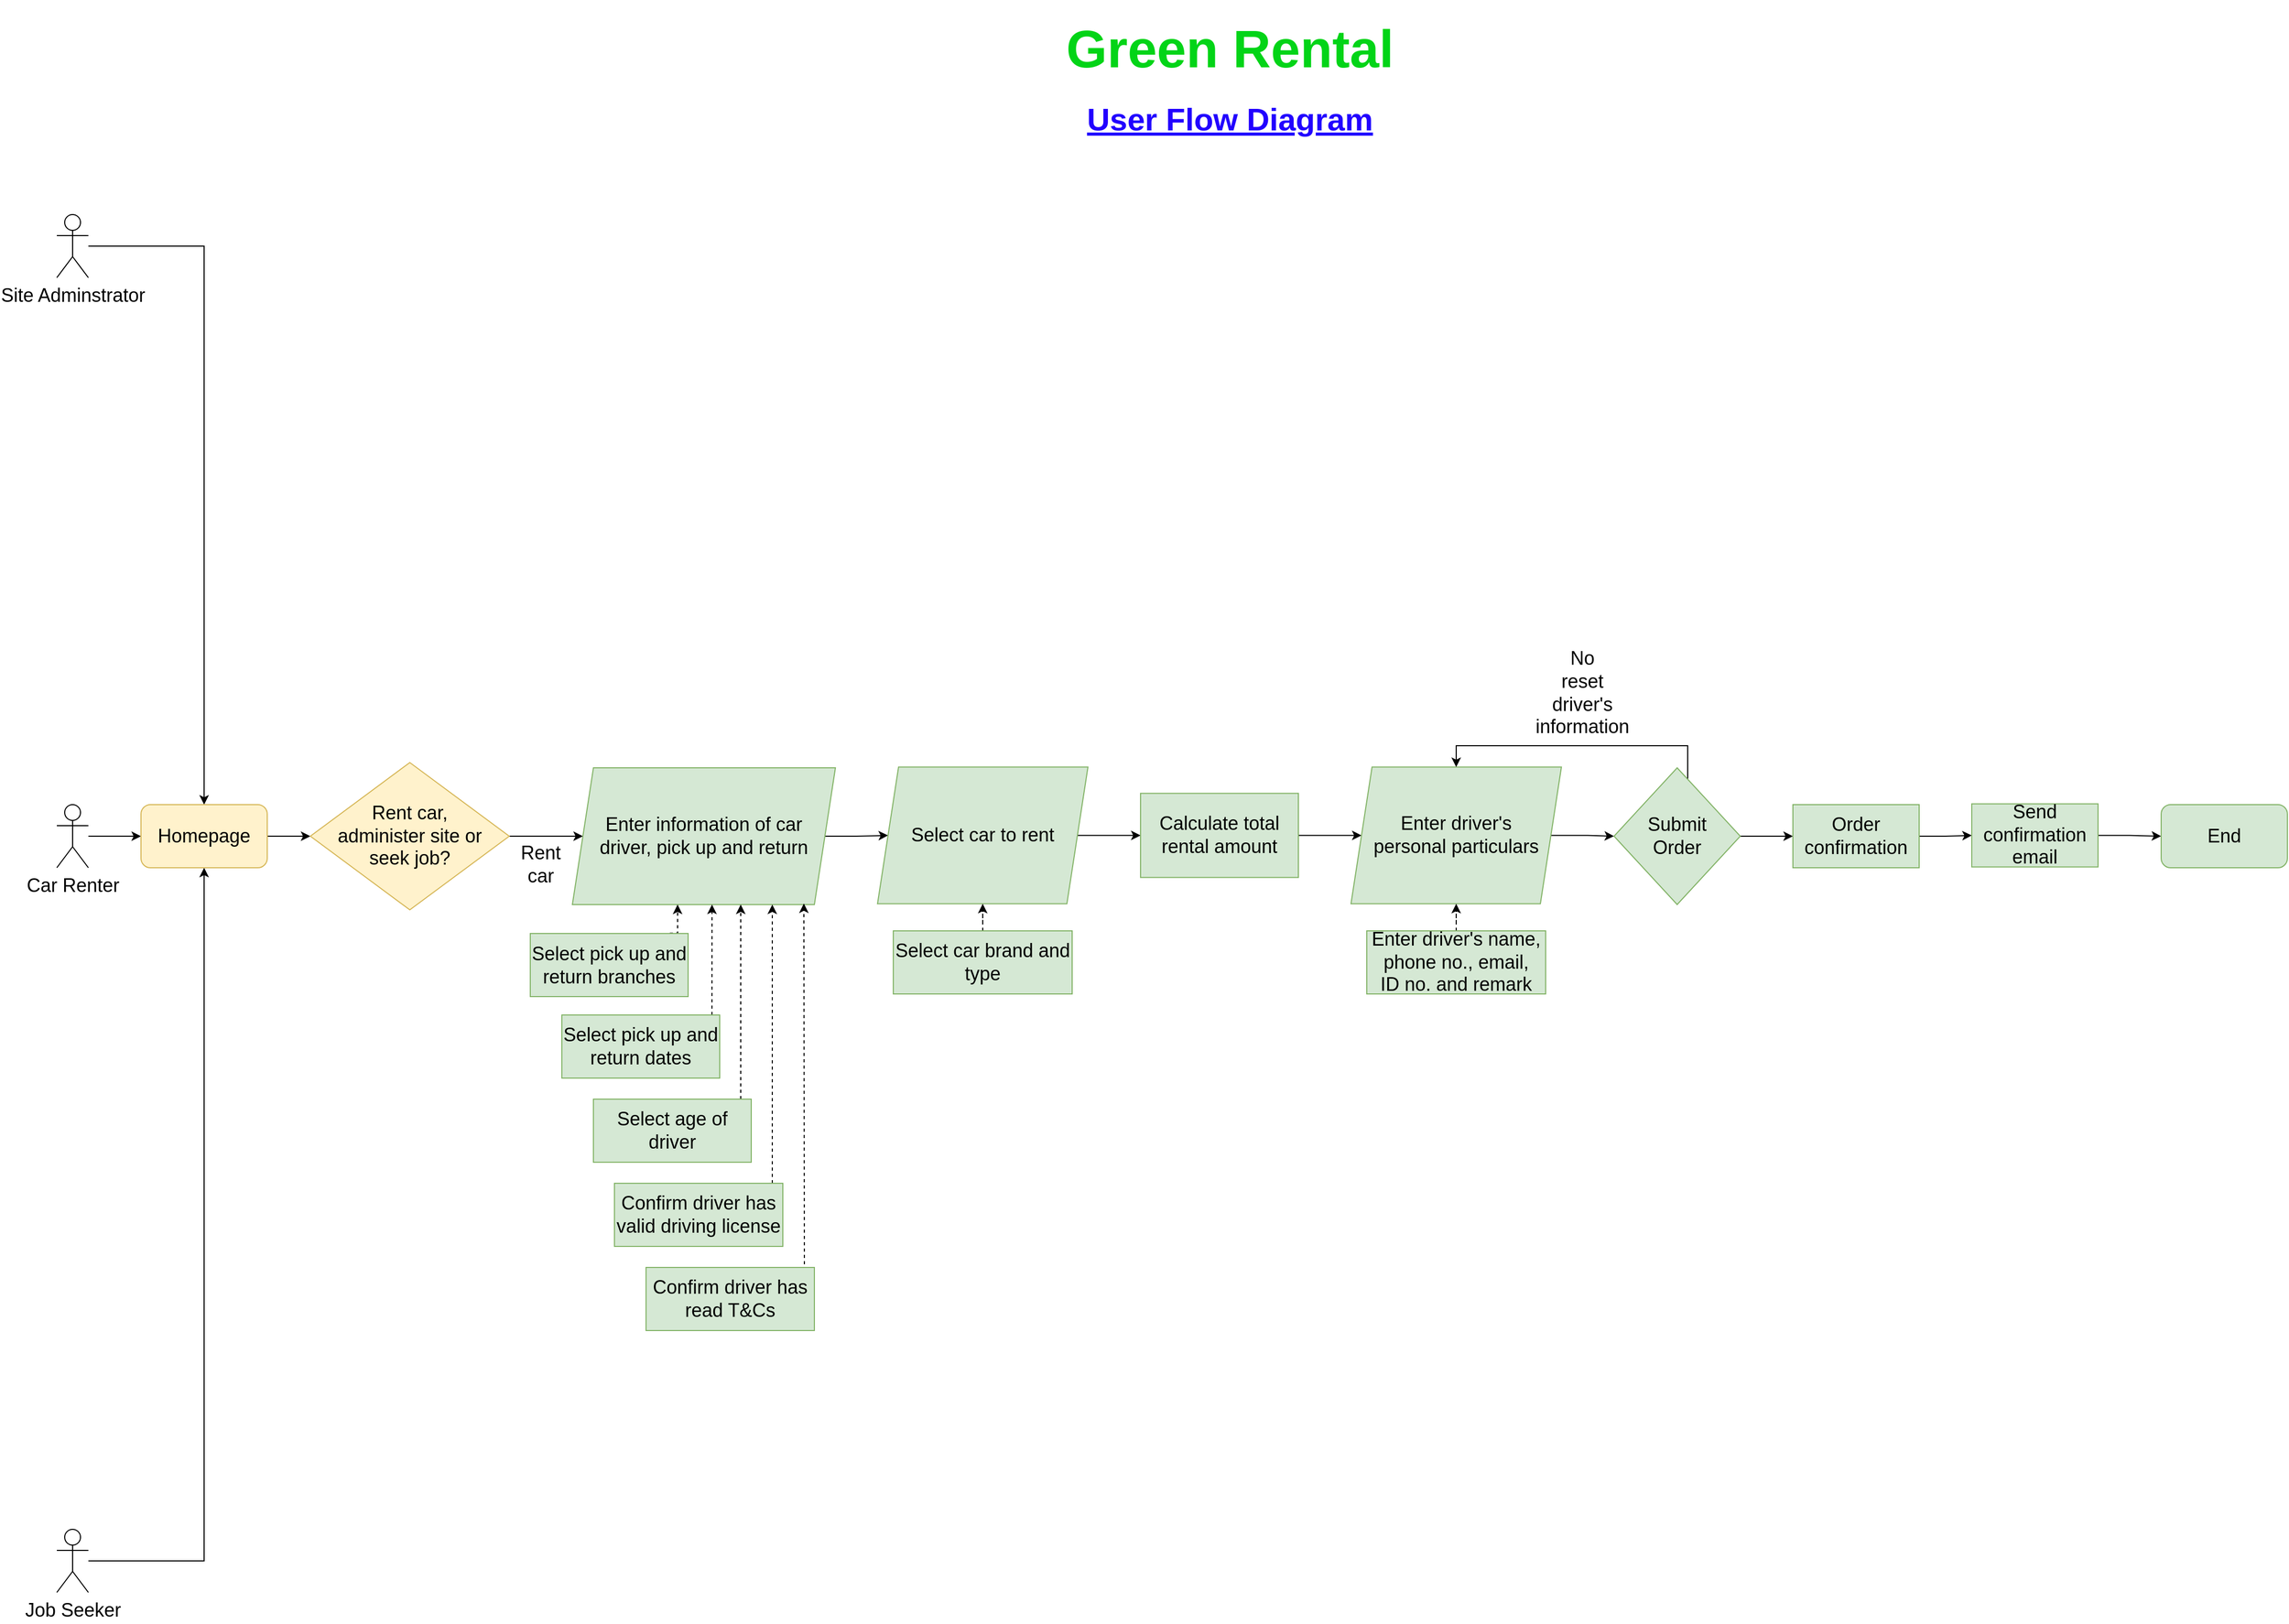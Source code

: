 <mxfile version="20.2.2" type="device"><diagram id="WsaAqYL5QrZh1MTs-457" name="Page-1"><mxGraphModel dx="7966" dy="3440" grid="1" gridSize="10" guides="1" tooltips="1" connect="1" arrows="1" fold="1" page="1" pageScale="1" pageWidth="2500" pageHeight="827" math="0" shadow="0"><root><mxCell id="0"/><mxCell id="1" parent="0"/><mxCell id="ePE7i9SFc8uEp5SALIoM-14" style="edgeStyle=orthogonalEdgeStyle;rounded=0;orthogonalLoop=1;jettySize=auto;html=1;entryX=0;entryY=0.5;entryDx=0;entryDy=0;fontSize=18;" parent="1" source="ePE7i9SFc8uEp5SALIoM-6" target="ePE7i9SFc8uEp5SALIoM-12" edge="1"><mxGeometry relative="1" as="geometry"/></mxCell><mxCell id="ePE7i9SFc8uEp5SALIoM-6" value="&lt;font style=&quot;font-size: 18px;&quot;&gt;Car Renter&lt;/font&gt;" style="shape=umlActor;verticalLabelPosition=bottom;verticalAlign=top;html=1;outlineConnect=0;" parent="1" vertex="1"><mxGeometry x="-3930" y="-93" width="30" height="60" as="geometry"/></mxCell><mxCell id="ePE7i9SFc8uEp5SALIoM-15" style="edgeStyle=orthogonalEdgeStyle;rounded=0;orthogonalLoop=1;jettySize=auto;html=1;entryX=0.5;entryY=1;entryDx=0;entryDy=0;fontSize=18;" parent="1" source="ePE7i9SFc8uEp5SALIoM-7" target="ePE7i9SFc8uEp5SALIoM-12" edge="1"><mxGeometry relative="1" as="geometry"/></mxCell><mxCell id="ePE7i9SFc8uEp5SALIoM-7" value="&lt;font style=&quot;font-size: 18px;&quot;&gt;Job Seeker&lt;/font&gt;" style="shape=umlActor;verticalLabelPosition=bottom;verticalAlign=top;html=1;outlineConnect=0;" parent="1" vertex="1"><mxGeometry x="-3930" y="596" width="30" height="60" as="geometry"/></mxCell><mxCell id="ePE7i9SFc8uEp5SALIoM-13" style="edgeStyle=orthogonalEdgeStyle;rounded=0;orthogonalLoop=1;jettySize=auto;html=1;entryX=0.5;entryY=0;entryDx=0;entryDy=0;fontSize=18;" parent="1" source="ePE7i9SFc8uEp5SALIoM-10" target="ePE7i9SFc8uEp5SALIoM-12" edge="1"><mxGeometry relative="1" as="geometry"/></mxCell><mxCell id="ePE7i9SFc8uEp5SALIoM-10" value="&lt;font style=&quot;font-size: 18px;&quot;&gt;Site Adminstrator&lt;/font&gt;" style="shape=umlActor;verticalLabelPosition=bottom;verticalAlign=top;html=1;outlineConnect=0;" parent="1" vertex="1"><mxGeometry x="-3930" y="-654" width="30" height="60" as="geometry"/></mxCell><mxCell id="ePE7i9SFc8uEp5SALIoM-17" style="edgeStyle=orthogonalEdgeStyle;rounded=0;orthogonalLoop=1;jettySize=auto;html=1;entryX=0;entryY=0.5;entryDx=0;entryDy=0;fontSize=18;" parent="1" source="ePE7i9SFc8uEp5SALIoM-12" target="ePE7i9SFc8uEp5SALIoM-16" edge="1"><mxGeometry relative="1" as="geometry"/></mxCell><mxCell id="ePE7i9SFc8uEp5SALIoM-12" value="Homepage" style="rounded=1;whiteSpace=wrap;html=1;fontSize=18;fillColor=#fff2cc;strokeColor=#d6b656;" parent="1" vertex="1"><mxGeometry x="-3850" y="-93" width="120" height="60" as="geometry"/></mxCell><mxCell id="ePE7i9SFc8uEp5SALIoM-19" value="" style="edgeStyle=orthogonalEdgeStyle;rounded=0;orthogonalLoop=1;jettySize=auto;html=1;fontSize=18;" parent="1" source="ePE7i9SFc8uEp5SALIoM-16" target="ePE7i9SFc8uEp5SALIoM-18" edge="1"><mxGeometry relative="1" as="geometry"/></mxCell><mxCell id="ePE7i9SFc8uEp5SALIoM-16" value="&lt;div&gt;Rent car,&lt;/div&gt;&lt;div&gt;administer site or&lt;/div&gt;&lt;div&gt;seek job?&lt;br&gt;&lt;/div&gt;" style="rhombus;whiteSpace=wrap;html=1;fontSize=18;fillColor=#fff2cc;strokeColor=#d6b656;" parent="1" vertex="1"><mxGeometry x="-3689" y="-133" width="189" height="140" as="geometry"/></mxCell><mxCell id="ePE7i9SFc8uEp5SALIoM-36" style="edgeStyle=orthogonalEdgeStyle;rounded=0;orthogonalLoop=1;jettySize=auto;html=1;fontSize=18;" parent="1" source="ePE7i9SFc8uEp5SALIoM-18" target="ePE7i9SFc8uEp5SALIoM-35" edge="1"><mxGeometry relative="1" as="geometry"/></mxCell><mxCell id="ePE7i9SFc8uEp5SALIoM-18" value="&lt;div&gt;Enter information of car&lt;/div&gt;&lt;div&gt;driver, pick up and return&lt;br&gt;&lt;/div&gt;" style="shape=parallelogram;perimeter=parallelogramPerimeter;whiteSpace=wrap;html=1;fixedSize=1;fontSize=18;fillColor=#d5e8d4;strokeColor=#82b366;" parent="1" vertex="1"><mxGeometry x="-3440" y="-128" width="250" height="130" as="geometry"/></mxCell><mxCell id="ePE7i9SFc8uEp5SALIoM-20" value="Rent car" style="text;html=1;strokeColor=none;fillColor=none;align=center;verticalAlign=middle;whiteSpace=wrap;rounded=0;fontSize=18;" parent="1" vertex="1"><mxGeometry x="-3500" y="-51" width="60" height="30" as="geometry"/></mxCell><mxCell id="ePE7i9SFc8uEp5SALIoM-30" style="edgeStyle=orthogonalEdgeStyle;rounded=0;orthogonalLoop=1;jettySize=auto;html=1;dashed=1;fontSize=18;exitX=0.884;exitY=0.012;exitDx=0;exitDy=0;exitPerimeter=0;" parent="1" edge="1"><mxGeometry relative="1" as="geometry"><mxPoint x="-3340" y="2" as="targetPoint"/><mxPoint x="-3347.4" y="29.22" as="sourcePoint"/><Array as="points"><mxPoint x="-3340" y="29"/><mxPoint x="-3340" y="2"/></Array></mxGeometry></mxCell><mxCell id="ePE7i9SFc8uEp5SALIoM-21" value="Select pick up and return branches" style="rounded=0;whiteSpace=wrap;html=1;fontSize=18;fillColor=#d5e8d4;strokeColor=#82b366;" parent="1" vertex="1"><mxGeometry x="-3480" y="29.5" width="150" height="60" as="geometry"/></mxCell><mxCell id="ePE7i9SFc8uEp5SALIoM-31" style="edgeStyle=orthogonalEdgeStyle;rounded=0;orthogonalLoop=1;jettySize=auto;html=1;dashed=1;fontSize=18;exitX=0.951;exitY=0.001;exitDx=0;exitDy=0;exitPerimeter=0;" parent="1" source="ePE7i9SFc8uEp5SALIoM-22" target="ePE7i9SFc8uEp5SALIoM-18" edge="1"><mxGeometry relative="1" as="geometry"><Array as="points"><mxPoint x="-3307" y="27"/><mxPoint x="-3307" y="27"/></Array></mxGeometry></mxCell><mxCell id="ePE7i9SFc8uEp5SALIoM-22" value="Select pick up and return dates" style="rounded=0;whiteSpace=wrap;html=1;fontSize=18;fillColor=#d5e8d4;strokeColor=#82b366;" parent="1" vertex="1"><mxGeometry x="-3450" y="107" width="150" height="60" as="geometry"/></mxCell><mxCell id="ePE7i9SFc8uEp5SALIoM-32" style="edgeStyle=orthogonalEdgeStyle;rounded=0;orthogonalLoop=1;jettySize=auto;html=1;dashed=1;fontSize=18;" parent="1" source="ePE7i9SFc8uEp5SALIoM-23" target="ePE7i9SFc8uEp5SALIoM-18" edge="1"><mxGeometry relative="1" as="geometry"><mxPoint x="-3270" y="7" as="targetPoint"/><Array as="points"><mxPoint x="-3280" y="37"/><mxPoint x="-3280" y="37"/></Array></mxGeometry></mxCell><mxCell id="ePE7i9SFc8uEp5SALIoM-23" value="Select age of driver" style="rounded=0;whiteSpace=wrap;html=1;fontSize=18;fillColor=#d5e8d4;strokeColor=#82b366;" parent="1" vertex="1"><mxGeometry x="-3420" y="187" width="150" height="60" as="geometry"/></mxCell><mxCell id="ePE7i9SFc8uEp5SALIoM-33" style="edgeStyle=orthogonalEdgeStyle;rounded=0;orthogonalLoop=1;jettySize=auto;html=1;dashed=1;fontSize=18;" parent="1" source="ePE7i9SFc8uEp5SALIoM-24" target="ePE7i9SFc8uEp5SALIoM-18" edge="1"><mxGeometry relative="1" as="geometry"><mxPoint x="-3240" y="-3" as="targetPoint"/><Array as="points"><mxPoint x="-3250" y="27"/><mxPoint x="-3250" y="27"/></Array></mxGeometry></mxCell><mxCell id="ePE7i9SFc8uEp5SALIoM-24" value="Confirm driver has valid driving license" style="rounded=0;whiteSpace=wrap;html=1;fontSize=18;fillColor=#d5e8d4;strokeColor=#82b366;" parent="1" vertex="1"><mxGeometry x="-3400" y="267" width="160" height="60" as="geometry"/></mxCell><mxCell id="ePE7i9SFc8uEp5SALIoM-34" style="edgeStyle=orthogonalEdgeStyle;rounded=0;orthogonalLoop=1;jettySize=auto;html=1;dashed=1;fontSize=18;entryX=0.88;entryY=0.967;entryDx=0;entryDy=0;entryPerimeter=0;" parent="1" edge="1"><mxGeometry relative="1" as="geometry"><mxPoint x="-3220" y="0.96" as="targetPoint"/><mxPoint x="-3290" y="351" as="sourcePoint"/><Array as="points"/></mxGeometry></mxCell><mxCell id="ePE7i9SFc8uEp5SALIoM-25" value="Confirm driver has read T&amp;amp;Cs" style="rounded=0;whiteSpace=wrap;html=1;fontSize=18;fillColor=#d5e8d4;strokeColor=#82b366;" parent="1" vertex="1"><mxGeometry x="-3370" y="347" width="160" height="60" as="geometry"/></mxCell><mxCell id="ePE7i9SFc8uEp5SALIoM-40" style="edgeStyle=orthogonalEdgeStyle;rounded=0;orthogonalLoop=1;jettySize=auto;html=1;entryX=0;entryY=0.5;entryDx=0;entryDy=0;fontSize=18;" parent="1" source="ePE7i9SFc8uEp5SALIoM-35" target="ePE7i9SFc8uEp5SALIoM-39" edge="1"><mxGeometry relative="1" as="geometry"/></mxCell><mxCell id="ePE7i9SFc8uEp5SALIoM-35" value="Select car to rent" style="shape=parallelogram;perimeter=parallelogramPerimeter;whiteSpace=wrap;html=1;fixedSize=1;fontSize=18;fillColor=#d5e8d4;strokeColor=#82b366;" parent="1" vertex="1"><mxGeometry x="-3150" y="-128.75" width="200" height="130" as="geometry"/></mxCell><mxCell id="ePE7i9SFc8uEp5SALIoM-38" value="" style="edgeStyle=orthogonalEdgeStyle;rounded=0;orthogonalLoop=1;jettySize=auto;html=1;fontSize=18;dashed=1;" parent="1" source="ePE7i9SFc8uEp5SALIoM-37" target="ePE7i9SFc8uEp5SALIoM-35" edge="1"><mxGeometry relative="1" as="geometry"/></mxCell><mxCell id="ePE7i9SFc8uEp5SALIoM-37" value="Select car brand and type" style="rounded=0;whiteSpace=wrap;html=1;fontSize=18;fillColor=#d5e8d4;strokeColor=#82b366;" parent="1" vertex="1"><mxGeometry x="-3135" y="27" width="170" height="60" as="geometry"/></mxCell><mxCell id="ePE7i9SFc8uEp5SALIoM-43" style="edgeStyle=orthogonalEdgeStyle;rounded=0;orthogonalLoop=1;jettySize=auto;html=1;entryX=0;entryY=0.5;entryDx=0;entryDy=0;fontSize=18;" parent="1" source="ePE7i9SFc8uEp5SALIoM-39" target="ePE7i9SFc8uEp5SALIoM-42" edge="1"><mxGeometry relative="1" as="geometry"/></mxCell><mxCell id="ePE7i9SFc8uEp5SALIoM-39" value="Calculate total rental amount" style="rounded=0;whiteSpace=wrap;html=1;fontSize=18;fillColor=#d5e8d4;strokeColor=#82b366;" parent="1" vertex="1"><mxGeometry x="-2900" y="-103.75" width="150" height="80" as="geometry"/></mxCell><mxCell id="ePE7i9SFc8uEp5SALIoM-49" style="edgeStyle=orthogonalEdgeStyle;rounded=0;orthogonalLoop=1;jettySize=auto;html=1;entryX=0;entryY=0.5;entryDx=0;entryDy=0;fontSize=18;" parent="1" source="ePE7i9SFc8uEp5SALIoM-42" target="ePE7i9SFc8uEp5SALIoM-48" edge="1"><mxGeometry relative="1" as="geometry"/></mxCell><mxCell id="ePE7i9SFc8uEp5SALIoM-42" value="&lt;div&gt;Enter driver's&lt;/div&gt;&lt;div&gt;personal particulars&lt;br&gt;&lt;/div&gt;" style="shape=parallelogram;perimeter=parallelogramPerimeter;whiteSpace=wrap;html=1;fixedSize=1;fontSize=18;fillColor=#d5e8d4;strokeColor=#82b366;" parent="1" vertex="1"><mxGeometry x="-2700" y="-128.75" width="200" height="130" as="geometry"/></mxCell><mxCell id="ePE7i9SFc8uEp5SALIoM-47" style="edgeStyle=orthogonalEdgeStyle;rounded=0;orthogonalLoop=1;jettySize=auto;html=1;entryX=0.5;entryY=1;entryDx=0;entryDy=0;dashed=1;fontSize=18;" parent="1" source="ePE7i9SFc8uEp5SALIoM-44" target="ePE7i9SFc8uEp5SALIoM-42" edge="1"><mxGeometry relative="1" as="geometry"/></mxCell><mxCell id="ePE7i9SFc8uEp5SALIoM-44" value="&lt;div&gt;Enter driver's name, phone no., email,&lt;/div&gt;&lt;div&gt;ID no. and remark&lt;/div&gt;" style="rounded=0;whiteSpace=wrap;html=1;fontSize=18;fillColor=#d5e8d4;strokeColor=#82b366;" parent="1" vertex="1"><mxGeometry x="-2685" y="27" width="170" height="60" as="geometry"/></mxCell><mxCell id="ePE7i9SFc8uEp5SALIoM-50" style="edgeStyle=orthogonalEdgeStyle;rounded=0;orthogonalLoop=1;jettySize=auto;html=1;entryX=0.5;entryY=0;entryDx=0;entryDy=0;fontSize=18;" parent="1" source="ePE7i9SFc8uEp5SALIoM-48" target="ePE7i9SFc8uEp5SALIoM-42" edge="1"><mxGeometry relative="1" as="geometry"><Array as="points"><mxPoint x="-2380" y="-149"/><mxPoint x="-2600" y="-149"/></Array></mxGeometry></mxCell><mxCell id="ePE7i9SFc8uEp5SALIoM-53" style="edgeStyle=orthogonalEdgeStyle;rounded=0;orthogonalLoop=1;jettySize=auto;html=1;entryX=0;entryY=0.5;entryDx=0;entryDy=0;fontSize=18;" parent="1" source="ePE7i9SFc8uEp5SALIoM-48" target="ePE7i9SFc8uEp5SALIoM-52" edge="1"><mxGeometry relative="1" as="geometry"/></mxCell><mxCell id="ePE7i9SFc8uEp5SALIoM-48" value="&lt;div&gt;Submit&lt;/div&gt;&lt;div&gt;Order&lt;br&gt;&lt;/div&gt;" style="rhombus;whiteSpace=wrap;html=1;fontSize=18;fillColor=#d5e8d4;strokeColor=#82b366;" parent="1" vertex="1"><mxGeometry x="-2450" y="-128" width="120" height="130" as="geometry"/></mxCell><mxCell id="ePE7i9SFc8uEp5SALIoM-51" value="&lt;div&gt;No&lt;/div&gt;&lt;div&gt;reset driver's information&lt;br&gt;&lt;/div&gt;" style="text;html=1;strokeColor=none;fillColor=none;align=center;verticalAlign=middle;whiteSpace=wrap;rounded=0;fontSize=18;" parent="1" vertex="1"><mxGeometry x="-2510" y="-214" width="60" height="30" as="geometry"/></mxCell><mxCell id="ePE7i9SFc8uEp5SALIoM-55" style="edgeStyle=orthogonalEdgeStyle;rounded=0;orthogonalLoop=1;jettySize=auto;html=1;entryX=0;entryY=0.5;entryDx=0;entryDy=0;fontSize=18;" parent="1" source="ePE7i9SFc8uEp5SALIoM-52" target="ePE7i9SFc8uEp5SALIoM-54" edge="1"><mxGeometry relative="1" as="geometry"/></mxCell><mxCell id="ePE7i9SFc8uEp5SALIoM-52" value="Order confirmation" style="rounded=0;whiteSpace=wrap;html=1;fontSize=18;fillColor=#d5e8d4;strokeColor=#82b366;" parent="1" vertex="1"><mxGeometry x="-2280" y="-93" width="120" height="60" as="geometry"/></mxCell><mxCell id="ePE7i9SFc8uEp5SALIoM-57" style="edgeStyle=orthogonalEdgeStyle;rounded=0;orthogonalLoop=1;jettySize=auto;html=1;entryX=0;entryY=0.5;entryDx=0;entryDy=0;fontSize=18;" parent="1" source="ePE7i9SFc8uEp5SALIoM-54" target="ePE7i9SFc8uEp5SALIoM-56" edge="1"><mxGeometry relative="1" as="geometry"/></mxCell><mxCell id="ePE7i9SFc8uEp5SALIoM-54" value="Send confirmation email" style="rounded=0;whiteSpace=wrap;html=1;fontSize=18;fillColor=#d5e8d4;strokeColor=#82b366;" parent="1" vertex="1"><mxGeometry x="-2110" y="-93.75" width="120" height="60" as="geometry"/></mxCell><mxCell id="ePE7i9SFc8uEp5SALIoM-56" value="End" style="rounded=1;whiteSpace=wrap;html=1;fontSize=18;fillColor=#d5e8d4;strokeColor=#82b366;" parent="1" vertex="1"><mxGeometry x="-1930" y="-93" width="120" height="60" as="geometry"/></mxCell><mxCell id="ggrzw7DRwqPl_CDRhhVo-1" value="&lt;h1&gt;&lt;b&gt;&lt;font color=&quot;#02d417&quot; style=&quot;font-size: 50px;&quot;&gt;Green Rental&lt;/font&gt;&lt;/b&gt;&lt;/h1&gt;" style="text;html=1;strokeColor=none;fillColor=none;align=center;verticalAlign=middle;whiteSpace=wrap;rounded=0;fontColor=#03FF1C;" vertex="1" parent="1"><mxGeometry x="-3010" y="-827" width="390" height="30" as="geometry"/></mxCell><mxCell id="ggrzw7DRwqPl_CDRhhVo-2" value="&lt;font style=&quot;font-size: 30px;&quot; color=&quot;#2200ff&quot;&gt;&lt;u&gt;&lt;b&gt;User Flow Diagram&lt;/b&gt;&lt;/u&gt;&lt;/font&gt;" style="text;html=1;strokeColor=none;fillColor=none;align=center;verticalAlign=middle;whiteSpace=wrap;rounded=0;fontSize=50;fontColor=#03FF1C;" vertex="1" parent="1"><mxGeometry x="-3050" y="-767" width="470" height="30" as="geometry"/></mxCell></root></mxGraphModel></diagram></mxfile>
